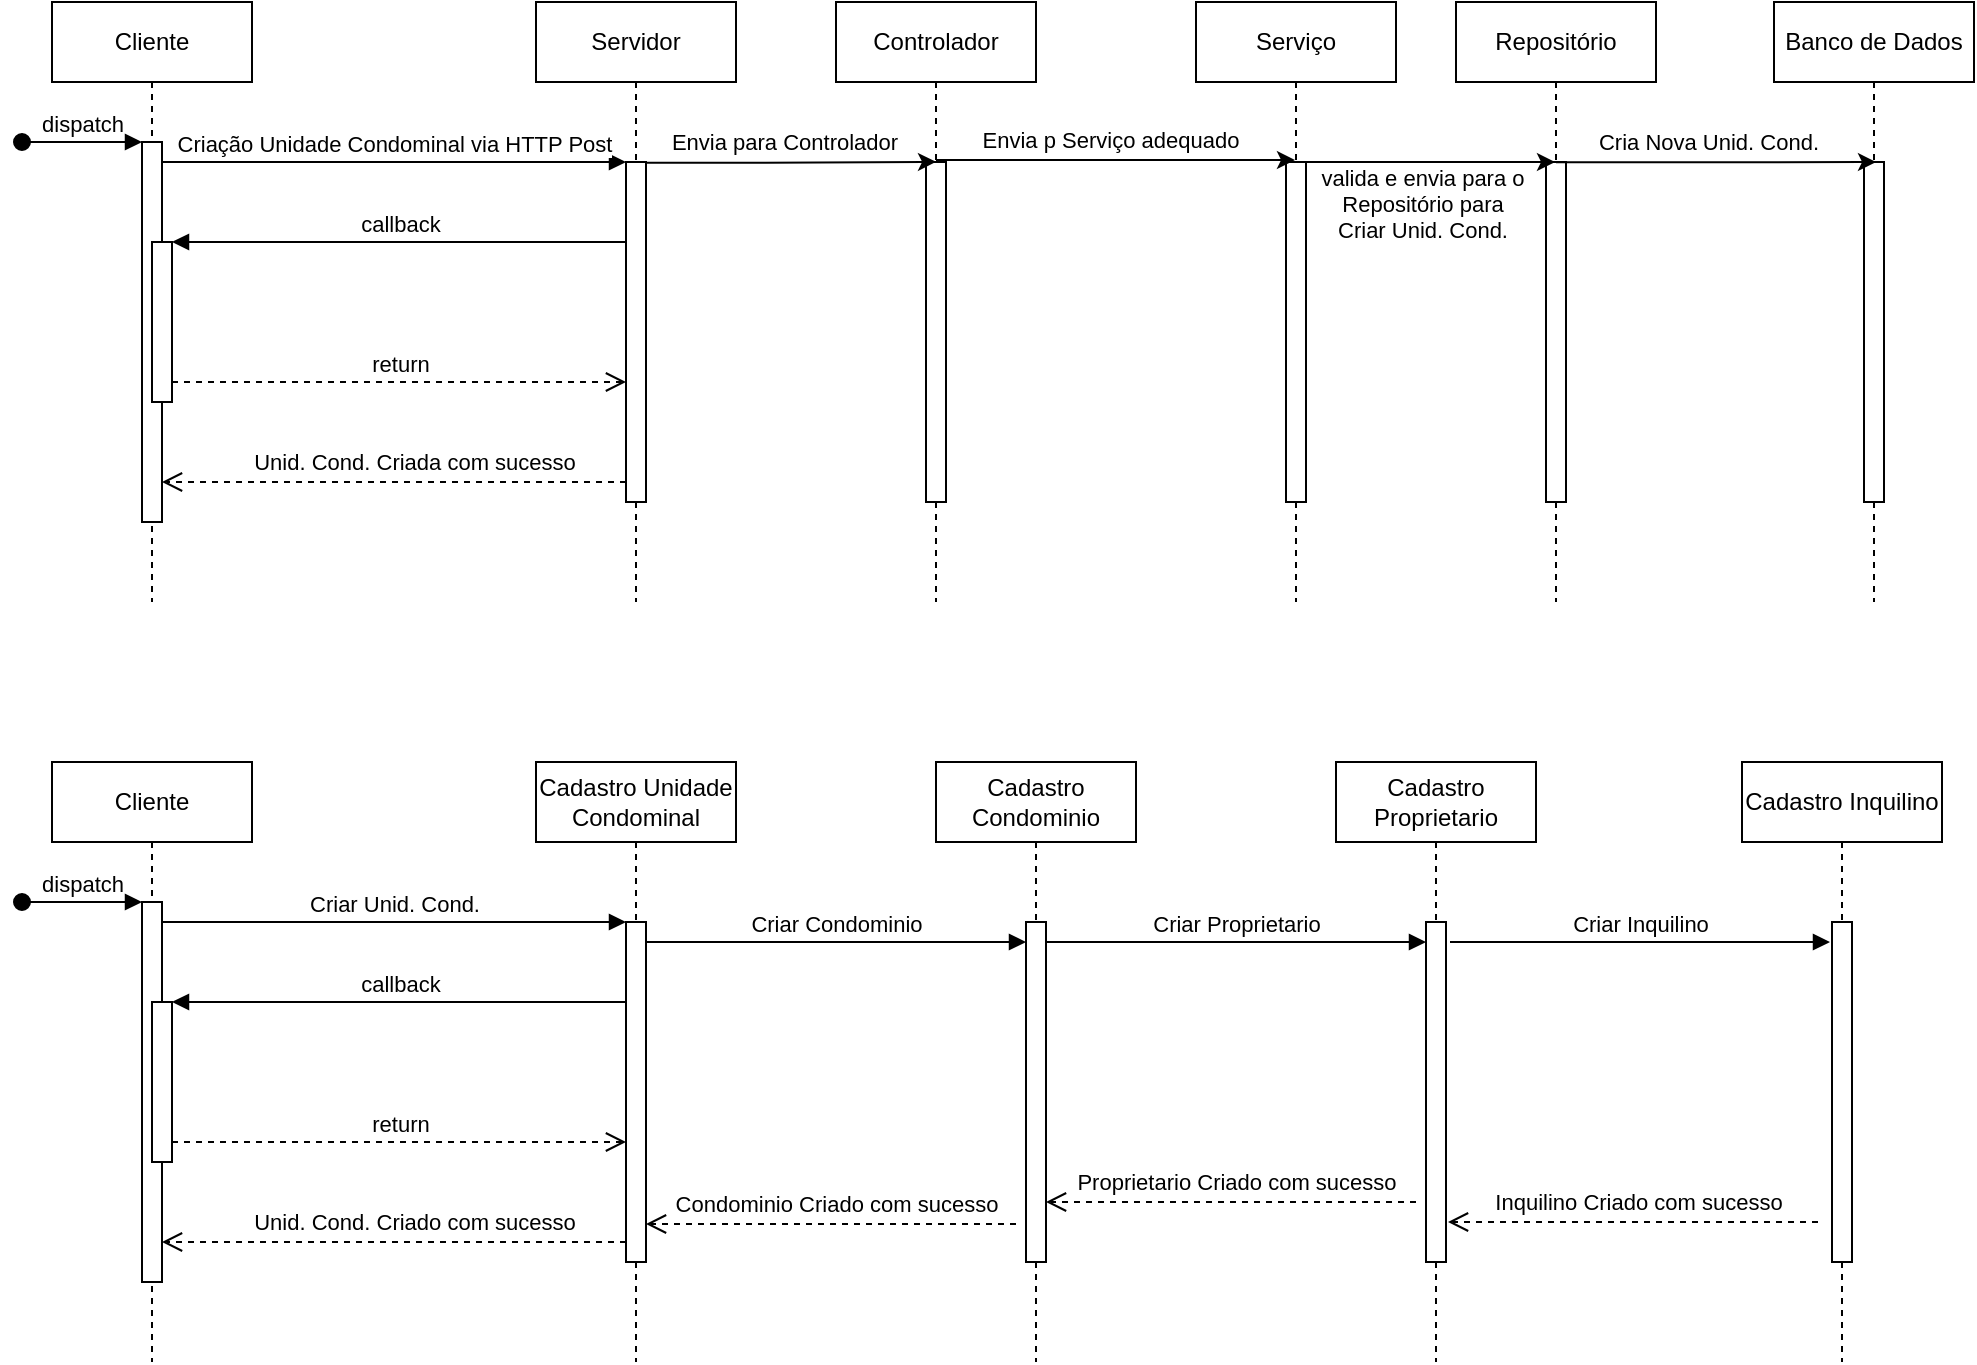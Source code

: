 <mxfile version="22.1.17" type="google">
  <diagram name="Page-1" id="2YBvvXClWsGukQMizWep">
    <mxGraphModel grid="1" page="1" gridSize="10" guides="1" tooltips="1" connect="1" arrows="1" fold="1" pageScale="1" pageWidth="1100" pageHeight="850" math="0" shadow="0">
      <root>
        <mxCell id="0" />
        <mxCell id="1" parent="0" />
        <mxCell id="aM9ryv3xv72pqoxQDRHE-1" value="Cliente" style="shape=umlLifeline;perimeter=lifelinePerimeter;whiteSpace=wrap;html=1;container=0;dropTarget=0;collapsible=0;recursiveResize=0;outlineConnect=0;portConstraint=eastwest;newEdgeStyle={&quot;edgeStyle&quot;:&quot;elbowEdgeStyle&quot;,&quot;elbow&quot;:&quot;vertical&quot;,&quot;curved&quot;:0,&quot;rounded&quot;:0};" vertex="1" parent="1">
          <mxGeometry x="48" y="30" width="100" height="300" as="geometry" />
        </mxCell>
        <mxCell id="aM9ryv3xv72pqoxQDRHE-2" value="" style="html=1;points=[];perimeter=orthogonalPerimeter;outlineConnect=0;targetShapes=umlLifeline;portConstraint=eastwest;newEdgeStyle={&quot;edgeStyle&quot;:&quot;elbowEdgeStyle&quot;,&quot;elbow&quot;:&quot;vertical&quot;,&quot;curved&quot;:0,&quot;rounded&quot;:0};" vertex="1" parent="aM9ryv3xv72pqoxQDRHE-1">
          <mxGeometry x="45" y="70" width="10" height="190" as="geometry" />
        </mxCell>
        <mxCell id="aM9ryv3xv72pqoxQDRHE-3" value="dispatch" style="html=1;verticalAlign=bottom;startArrow=oval;endArrow=block;startSize=8;edgeStyle=elbowEdgeStyle;elbow=vertical;curved=0;rounded=0;" edge="1" parent="aM9ryv3xv72pqoxQDRHE-1" target="aM9ryv3xv72pqoxQDRHE-2">
          <mxGeometry relative="1" as="geometry">
            <mxPoint x="-15" y="70" as="sourcePoint" />
          </mxGeometry>
        </mxCell>
        <mxCell id="aM9ryv3xv72pqoxQDRHE-4" value="" style="html=1;points=[];perimeter=orthogonalPerimeter;outlineConnect=0;targetShapes=umlLifeline;portConstraint=eastwest;newEdgeStyle={&quot;edgeStyle&quot;:&quot;elbowEdgeStyle&quot;,&quot;elbow&quot;:&quot;vertical&quot;,&quot;curved&quot;:0,&quot;rounded&quot;:0};" vertex="1" parent="aM9ryv3xv72pqoxQDRHE-1">
          <mxGeometry x="50" y="120" width="10" height="80" as="geometry" />
        </mxCell>
        <mxCell id="aM9ryv3xv72pqoxQDRHE-5" value="Servidor" style="shape=umlLifeline;perimeter=lifelinePerimeter;whiteSpace=wrap;html=1;container=0;dropTarget=0;collapsible=0;recursiveResize=0;outlineConnect=0;portConstraint=eastwest;newEdgeStyle={&quot;edgeStyle&quot;:&quot;elbowEdgeStyle&quot;,&quot;elbow&quot;:&quot;vertical&quot;,&quot;curved&quot;:0,&quot;rounded&quot;:0};" vertex="1" parent="1">
          <mxGeometry x="290" y="30" width="100" height="300" as="geometry" />
        </mxCell>
        <mxCell id="aM9ryv3xv72pqoxQDRHE-6" value="" style="html=1;points=[];perimeter=orthogonalPerimeter;outlineConnect=0;targetShapes=umlLifeline;portConstraint=eastwest;newEdgeStyle={&quot;edgeStyle&quot;:&quot;elbowEdgeStyle&quot;,&quot;elbow&quot;:&quot;vertical&quot;,&quot;curved&quot;:0,&quot;rounded&quot;:0};" vertex="1" parent="aM9ryv3xv72pqoxQDRHE-5">
          <mxGeometry x="45" y="80" width="10" height="170" as="geometry" />
        </mxCell>
        <mxCell id="aM9ryv3xv72pqoxQDRHE-7" value="Criação Unidade Condominal via HTTP Post" style="html=1;verticalAlign=bottom;endArrow=block;edgeStyle=elbowEdgeStyle;elbow=vertical;curved=0;rounded=0;" edge="1" parent="1" source="aM9ryv3xv72pqoxQDRHE-2" target="aM9ryv3xv72pqoxQDRHE-6">
          <mxGeometry x="-0.003" relative="1" as="geometry">
            <mxPoint x="303" y="120" as="sourcePoint" />
            <Array as="points">
              <mxPoint x="288" y="110" />
            </Array>
            <mxPoint as="offset" />
          </mxGeometry>
        </mxCell>
        <mxCell id="aM9ryv3xv72pqoxQDRHE-8" value="" style="html=1;verticalAlign=bottom;endArrow=open;dashed=1;endSize=8;edgeStyle=elbowEdgeStyle;elbow=horizontal;curved=0;rounded=0;" edge="1" parent="1" source="aM9ryv3xv72pqoxQDRHE-6" target="aM9ryv3xv72pqoxQDRHE-2">
          <mxGeometry relative="1" as="geometry">
            <mxPoint x="303" y="195" as="targetPoint" />
            <Array as="points">
              <mxPoint x="298" y="270" />
            </Array>
          </mxGeometry>
        </mxCell>
        <mxCell id="oDkmWoli0til14ttlx_H-36" value="Unid. Cond.&amp;nbsp;Criada com sucesso" style="edgeLabel;html=1;align=center;verticalAlign=middle;resizable=0;points=[];" connectable="0" vertex="1" parent="aM9ryv3xv72pqoxQDRHE-8">
          <mxGeometry x="-0.315" y="1" relative="1" as="geometry">
            <mxPoint x="-27" y="-11" as="offset" />
          </mxGeometry>
        </mxCell>
        <mxCell id="aM9ryv3xv72pqoxQDRHE-9" value="callback" style="html=1;verticalAlign=bottom;endArrow=block;edgeStyle=elbowEdgeStyle;elbow=vertical;curved=0;rounded=0;" edge="1" parent="1" source="aM9ryv3xv72pqoxQDRHE-6" target="aM9ryv3xv72pqoxQDRHE-4">
          <mxGeometry relative="1" as="geometry">
            <mxPoint x="283" y="150" as="sourcePoint" />
            <Array as="points">
              <mxPoint x="298" y="150" />
            </Array>
          </mxGeometry>
        </mxCell>
        <mxCell id="aM9ryv3xv72pqoxQDRHE-10" value="return" style="html=1;verticalAlign=bottom;endArrow=open;dashed=1;endSize=8;edgeStyle=elbowEdgeStyle;elbow=vertical;curved=0;rounded=0;" edge="1" parent="1" source="aM9ryv3xv72pqoxQDRHE-4" target="aM9ryv3xv72pqoxQDRHE-6">
          <mxGeometry relative="1" as="geometry">
            <mxPoint x="283" y="225" as="targetPoint" />
            <Array as="points">
              <mxPoint x="288" y="220" />
            </Array>
          </mxGeometry>
        </mxCell>
        <mxCell id="oDkmWoli0til14ttlx_H-1" value="Serviço" style="shape=umlLifeline;perimeter=lifelinePerimeter;whiteSpace=wrap;html=1;container=0;dropTarget=0;collapsible=0;recursiveResize=0;outlineConnect=0;portConstraint=eastwest;newEdgeStyle={&quot;edgeStyle&quot;:&quot;elbowEdgeStyle&quot;,&quot;elbow&quot;:&quot;vertical&quot;,&quot;curved&quot;:0,&quot;rounded&quot;:0};" vertex="1" parent="1">
          <mxGeometry x="620" y="30" width="100" height="300" as="geometry" />
        </mxCell>
        <mxCell id="oDkmWoli0til14ttlx_H-2" value="" style="html=1;points=[];perimeter=orthogonalPerimeter;outlineConnect=0;targetShapes=umlLifeline;portConstraint=eastwest;newEdgeStyle={&quot;edgeStyle&quot;:&quot;elbowEdgeStyle&quot;,&quot;elbow&quot;:&quot;vertical&quot;,&quot;curved&quot;:0,&quot;rounded&quot;:0};" vertex="1" parent="oDkmWoli0til14ttlx_H-1">
          <mxGeometry x="45" y="80" width="10" height="170" as="geometry" />
        </mxCell>
        <mxCell id="oDkmWoli0til14ttlx_H-6" style="edgeStyle=elbowEdgeStyle;rounded=0;orthogonalLoop=1;jettySize=auto;html=1;elbow=horizontal;curved=0;" edge="1" parent="1" source="oDkmWoli0til14ttlx_H-13" target="oDkmWoli0til14ttlx_H-1">
          <mxGeometry relative="1" as="geometry">
            <mxPoint x="550" y="109" as="sourcePoint" />
            <mxPoint x="650" y="109" as="targetPoint" />
            <Array as="points">
              <mxPoint x="590" y="109" />
            </Array>
          </mxGeometry>
        </mxCell>
        <mxCell id="oDkmWoli0til14ttlx_H-8" value="Envia p Serviço adequado" style="edgeLabel;html=1;align=center;verticalAlign=middle;resizable=0;points=[];" connectable="0" vertex="1" parent="oDkmWoli0til14ttlx_H-6">
          <mxGeometry x="0.133" y="4" relative="1" as="geometry">
            <mxPoint x="-15" y="-6" as="offset" />
          </mxGeometry>
        </mxCell>
        <mxCell id="oDkmWoli0til14ttlx_H-9" value="Repositório" style="shape=umlLifeline;perimeter=lifelinePerimeter;whiteSpace=wrap;html=1;container=0;dropTarget=0;collapsible=0;recursiveResize=0;outlineConnect=0;portConstraint=eastwest;newEdgeStyle={&quot;edgeStyle&quot;:&quot;elbowEdgeStyle&quot;,&quot;elbow&quot;:&quot;vertical&quot;,&quot;curved&quot;:0,&quot;rounded&quot;:0};" vertex="1" parent="1">
          <mxGeometry x="750" y="30" width="100" height="300" as="geometry" />
        </mxCell>
        <mxCell id="oDkmWoli0til14ttlx_H-10" value="" style="html=1;points=[];perimeter=orthogonalPerimeter;outlineConnect=0;targetShapes=umlLifeline;portConstraint=eastwest;newEdgeStyle={&quot;edgeStyle&quot;:&quot;elbowEdgeStyle&quot;,&quot;elbow&quot;:&quot;vertical&quot;,&quot;curved&quot;:0,&quot;rounded&quot;:0};" vertex="1" parent="oDkmWoli0til14ttlx_H-9">
          <mxGeometry x="45" y="80" width="10" height="170" as="geometry" />
        </mxCell>
        <mxCell id="oDkmWoli0til14ttlx_H-11" value="Banco de Dados" style="shape=umlLifeline;perimeter=lifelinePerimeter;whiteSpace=wrap;html=1;container=0;dropTarget=0;collapsible=0;recursiveResize=0;outlineConnect=0;portConstraint=eastwest;newEdgeStyle={&quot;edgeStyle&quot;:&quot;elbowEdgeStyle&quot;,&quot;elbow&quot;:&quot;vertical&quot;,&quot;curved&quot;:0,&quot;rounded&quot;:0};" vertex="1" parent="1">
          <mxGeometry x="909" y="30" width="100" height="300" as="geometry" />
        </mxCell>
        <mxCell id="oDkmWoli0til14ttlx_H-12" value="" style="html=1;points=[];perimeter=orthogonalPerimeter;outlineConnect=0;targetShapes=umlLifeline;portConstraint=eastwest;newEdgeStyle={&quot;edgeStyle&quot;:&quot;elbowEdgeStyle&quot;,&quot;elbow&quot;:&quot;vertical&quot;,&quot;curved&quot;:0,&quot;rounded&quot;:0};" vertex="1" parent="oDkmWoli0til14ttlx_H-11">
          <mxGeometry x="45" y="80" width="10" height="170" as="geometry" />
        </mxCell>
        <mxCell id="oDkmWoli0til14ttlx_H-13" value="Controlador" style="shape=umlLifeline;perimeter=lifelinePerimeter;whiteSpace=wrap;html=1;container=0;dropTarget=0;collapsible=0;recursiveResize=0;outlineConnect=0;portConstraint=eastwest;newEdgeStyle={&quot;edgeStyle&quot;:&quot;elbowEdgeStyle&quot;,&quot;elbow&quot;:&quot;vertical&quot;,&quot;curved&quot;:0,&quot;rounded&quot;:0};" vertex="1" parent="1">
          <mxGeometry x="440" y="30" width="100" height="300" as="geometry" />
        </mxCell>
        <mxCell id="oDkmWoli0til14ttlx_H-14" value="" style="html=1;points=[];perimeter=orthogonalPerimeter;outlineConnect=0;targetShapes=umlLifeline;portConstraint=eastwest;newEdgeStyle={&quot;edgeStyle&quot;:&quot;elbowEdgeStyle&quot;,&quot;elbow&quot;:&quot;vertical&quot;,&quot;curved&quot;:0,&quot;rounded&quot;:0};" vertex="1" parent="oDkmWoli0til14ttlx_H-13">
          <mxGeometry x="45" y="80" width="10" height="170" as="geometry" />
        </mxCell>
        <mxCell id="oDkmWoli0til14ttlx_H-15" style="edgeStyle=elbowEdgeStyle;rounded=0;orthogonalLoop=1;jettySize=auto;html=1;elbow=horizontal;curved=0;exitX=1.529;exitY=0.061;exitDx=0;exitDy=0;exitPerimeter=0;entryX=0.5;entryY=0.176;entryDx=0;entryDy=0;entryPerimeter=0;" edge="1" parent="1">
          <mxGeometry relative="1" as="geometry">
            <mxPoint x="345" y="110.37" as="sourcePoint" />
            <mxPoint x="490" y="109.92" as="targetPoint" />
            <Array as="points">
              <mxPoint x="404.71" y="170" />
            </Array>
          </mxGeometry>
        </mxCell>
        <mxCell id="oDkmWoli0til14ttlx_H-16" value="Envia para Controlador" style="edgeLabel;html=1;align=center;verticalAlign=middle;resizable=0;points=[];" connectable="0" vertex="1" parent="oDkmWoli0til14ttlx_H-15">
          <mxGeometry x="0.133" y="4" relative="1" as="geometry">
            <mxPoint x="-13" y="-6" as="offset" />
          </mxGeometry>
        </mxCell>
        <mxCell id="oDkmWoli0til14ttlx_H-17" style="edgeStyle=elbowEdgeStyle;rounded=0;orthogonalLoop=1;jettySize=auto;html=1;elbow=horizontal;curved=0;" edge="1" parent="1" target="oDkmWoli0til14ttlx_H-9">
          <mxGeometry relative="1" as="geometry">
            <mxPoint x="669" y="110" as="sourcePoint" />
            <mxPoint x="760" y="120" as="targetPoint" />
            <Array as="points">
              <mxPoint x="770" y="110" />
            </Array>
          </mxGeometry>
        </mxCell>
        <mxCell id="oDkmWoli0til14ttlx_H-18" value="valida e envia para o&lt;br&gt;Repositório para&lt;br&gt;Criar Unid. Cond." style="edgeLabel;html=1;align=center;verticalAlign=middle;resizable=0;points=[];" connectable="0" vertex="1" parent="oDkmWoli0til14ttlx_H-17">
          <mxGeometry x="0.133" y="4" relative="1" as="geometry">
            <mxPoint x="-10" y="25" as="offset" />
          </mxGeometry>
        </mxCell>
        <mxCell id="oDkmWoli0til14ttlx_H-19" style="edgeStyle=elbowEdgeStyle;rounded=0;orthogonalLoop=1;jettySize=auto;html=1;elbow=horizontal;curved=0;exitX=0.5;exitY=0.267;exitDx=0;exitDy=0;exitPerimeter=0;" edge="1" parent="1" source="oDkmWoli0til14ttlx_H-9">
          <mxGeometry relative="1" as="geometry">
            <mxPoint x="810" y="110" as="sourcePoint" />
            <mxPoint x="960" y="110" as="targetPoint" />
            <Array as="points">
              <mxPoint x="911" y="110" />
            </Array>
          </mxGeometry>
        </mxCell>
        <mxCell id="oDkmWoli0til14ttlx_H-20" value="Cria Nova Unid. Cond." style="edgeLabel;html=1;align=center;verticalAlign=middle;resizable=0;points=[];" connectable="0" vertex="1" parent="oDkmWoli0til14ttlx_H-19">
          <mxGeometry x="0.133" y="4" relative="1" as="geometry">
            <mxPoint x="-15" y="-6" as="offset" />
          </mxGeometry>
        </mxCell>
        <mxCell id="oDkmWoli0til14ttlx_H-102" value="Cliente" style="shape=umlLifeline;perimeter=lifelinePerimeter;whiteSpace=wrap;html=1;container=0;dropTarget=0;collapsible=0;recursiveResize=0;outlineConnect=0;portConstraint=eastwest;newEdgeStyle={&quot;edgeStyle&quot;:&quot;elbowEdgeStyle&quot;,&quot;elbow&quot;:&quot;vertical&quot;,&quot;curved&quot;:0,&quot;rounded&quot;:0};" vertex="1" parent="1">
          <mxGeometry x="48" y="410" width="100" height="300" as="geometry" />
        </mxCell>
        <mxCell id="oDkmWoli0til14ttlx_H-103" value="" style="html=1;points=[];perimeter=orthogonalPerimeter;outlineConnect=0;targetShapes=umlLifeline;portConstraint=eastwest;newEdgeStyle={&quot;edgeStyle&quot;:&quot;elbowEdgeStyle&quot;,&quot;elbow&quot;:&quot;vertical&quot;,&quot;curved&quot;:0,&quot;rounded&quot;:0};" vertex="1" parent="oDkmWoli0til14ttlx_H-102">
          <mxGeometry x="45" y="70" width="10" height="190" as="geometry" />
        </mxCell>
        <mxCell id="oDkmWoli0til14ttlx_H-104" value="dispatch" style="html=1;verticalAlign=bottom;startArrow=oval;endArrow=block;startSize=8;edgeStyle=elbowEdgeStyle;elbow=vertical;curved=0;rounded=0;" edge="1" parent="oDkmWoli0til14ttlx_H-102" target="oDkmWoli0til14ttlx_H-103">
          <mxGeometry relative="1" as="geometry">
            <mxPoint x="-15" y="70" as="sourcePoint" />
          </mxGeometry>
        </mxCell>
        <mxCell id="oDkmWoli0til14ttlx_H-105" value="" style="html=1;points=[];perimeter=orthogonalPerimeter;outlineConnect=0;targetShapes=umlLifeline;portConstraint=eastwest;newEdgeStyle={&quot;edgeStyle&quot;:&quot;elbowEdgeStyle&quot;,&quot;elbow&quot;:&quot;vertical&quot;,&quot;curved&quot;:0,&quot;rounded&quot;:0};" vertex="1" parent="oDkmWoli0til14ttlx_H-102">
          <mxGeometry x="50" y="120" width="10" height="80" as="geometry" />
        </mxCell>
        <mxCell id="oDkmWoli0til14ttlx_H-106" value="Cadastro Unidade Condominal" style="shape=umlLifeline;perimeter=lifelinePerimeter;whiteSpace=wrap;html=1;container=0;dropTarget=0;collapsible=0;recursiveResize=0;outlineConnect=0;portConstraint=eastwest;newEdgeStyle={&quot;edgeStyle&quot;:&quot;elbowEdgeStyle&quot;,&quot;elbow&quot;:&quot;vertical&quot;,&quot;curved&quot;:0,&quot;rounded&quot;:0};" vertex="1" parent="1">
          <mxGeometry x="290" y="410" width="100" height="300" as="geometry" />
        </mxCell>
        <mxCell id="oDkmWoli0til14ttlx_H-107" value="" style="html=1;points=[];perimeter=orthogonalPerimeter;outlineConnect=0;targetShapes=umlLifeline;portConstraint=eastwest;newEdgeStyle={&quot;edgeStyle&quot;:&quot;elbowEdgeStyle&quot;,&quot;elbow&quot;:&quot;vertical&quot;,&quot;curved&quot;:0,&quot;rounded&quot;:0};" vertex="1" parent="oDkmWoli0til14ttlx_H-106">
          <mxGeometry x="45" y="80" width="10" height="170" as="geometry" />
        </mxCell>
        <mxCell id="oDkmWoli0til14ttlx_H-108" value="Criar Unid. Cond." style="html=1;verticalAlign=bottom;endArrow=block;edgeStyle=elbowEdgeStyle;elbow=vertical;curved=0;rounded=0;" edge="1" parent="1" source="oDkmWoli0til14ttlx_H-103" target="oDkmWoli0til14ttlx_H-107">
          <mxGeometry x="-0.003" relative="1" as="geometry">
            <mxPoint x="303" y="500" as="sourcePoint" />
            <Array as="points">
              <mxPoint x="288" y="490" />
            </Array>
            <mxPoint as="offset" />
          </mxGeometry>
        </mxCell>
        <mxCell id="oDkmWoli0til14ttlx_H-109" value="" style="html=1;verticalAlign=bottom;endArrow=open;dashed=1;endSize=8;edgeStyle=elbowEdgeStyle;elbow=horizontal;curved=0;rounded=0;" edge="1" parent="1" source="oDkmWoli0til14ttlx_H-107" target="oDkmWoli0til14ttlx_H-103">
          <mxGeometry relative="1" as="geometry">
            <mxPoint x="303" y="575" as="targetPoint" />
            <Array as="points">
              <mxPoint x="298" y="650" />
            </Array>
          </mxGeometry>
        </mxCell>
        <mxCell id="oDkmWoli0til14ttlx_H-110" value="Unid. Cond.&amp;nbsp;Criado com sucesso" style="edgeLabel;html=1;align=center;verticalAlign=middle;resizable=0;points=[];" connectable="0" vertex="1" parent="oDkmWoli0til14ttlx_H-109">
          <mxGeometry x="-0.315" y="1" relative="1" as="geometry">
            <mxPoint x="-27" y="-11" as="offset" />
          </mxGeometry>
        </mxCell>
        <mxCell id="oDkmWoli0til14ttlx_H-111" value="callback" style="html=1;verticalAlign=bottom;endArrow=block;edgeStyle=elbowEdgeStyle;elbow=vertical;curved=0;rounded=0;" edge="1" parent="1" source="oDkmWoli0til14ttlx_H-107" target="oDkmWoli0til14ttlx_H-105">
          <mxGeometry relative="1" as="geometry">
            <mxPoint x="283" y="530" as="sourcePoint" />
            <Array as="points">
              <mxPoint x="298" y="530" />
            </Array>
          </mxGeometry>
        </mxCell>
        <mxCell id="oDkmWoli0til14ttlx_H-112" value="return" style="html=1;verticalAlign=bottom;endArrow=open;dashed=1;endSize=8;edgeStyle=elbowEdgeStyle;elbow=vertical;curved=0;rounded=0;" edge="1" parent="1" source="oDkmWoli0til14ttlx_H-105" target="oDkmWoli0til14ttlx_H-107">
          <mxGeometry relative="1" as="geometry">
            <mxPoint x="283" y="605" as="targetPoint" />
            <Array as="points">
              <mxPoint x="288" y="600" />
            </Array>
          </mxGeometry>
        </mxCell>
        <mxCell id="oDkmWoli0til14ttlx_H-113" value="Cadastro Proprietario" style="shape=umlLifeline;perimeter=lifelinePerimeter;whiteSpace=wrap;html=1;container=0;dropTarget=0;collapsible=0;recursiveResize=0;outlineConnect=0;portConstraint=eastwest;newEdgeStyle={&quot;edgeStyle&quot;:&quot;elbowEdgeStyle&quot;,&quot;elbow&quot;:&quot;vertical&quot;,&quot;curved&quot;:0,&quot;rounded&quot;:0};" vertex="1" parent="1">
          <mxGeometry x="690" y="410" width="100" height="300" as="geometry" />
        </mxCell>
        <mxCell id="oDkmWoli0til14ttlx_H-114" value="" style="html=1;points=[];perimeter=orthogonalPerimeter;outlineConnect=0;targetShapes=umlLifeline;portConstraint=eastwest;newEdgeStyle={&quot;edgeStyle&quot;:&quot;elbowEdgeStyle&quot;,&quot;elbow&quot;:&quot;vertical&quot;,&quot;curved&quot;:0,&quot;rounded&quot;:0};" vertex="1" parent="oDkmWoli0til14ttlx_H-113">
          <mxGeometry x="45" y="80" width="10" height="170" as="geometry" />
        </mxCell>
        <mxCell id="oDkmWoli0til14ttlx_H-117" value="Cadastro Inquilino" style="shape=umlLifeline;perimeter=lifelinePerimeter;whiteSpace=wrap;html=1;container=0;dropTarget=0;collapsible=0;recursiveResize=0;outlineConnect=0;portConstraint=eastwest;newEdgeStyle={&quot;edgeStyle&quot;:&quot;elbowEdgeStyle&quot;,&quot;elbow&quot;:&quot;vertical&quot;,&quot;curved&quot;:0,&quot;rounded&quot;:0};" vertex="1" parent="1">
          <mxGeometry x="893" y="410" width="100" height="300" as="geometry" />
        </mxCell>
        <mxCell id="oDkmWoli0til14ttlx_H-118" value="" style="html=1;points=[];perimeter=orthogonalPerimeter;outlineConnect=0;targetShapes=umlLifeline;portConstraint=eastwest;newEdgeStyle={&quot;edgeStyle&quot;:&quot;elbowEdgeStyle&quot;,&quot;elbow&quot;:&quot;vertical&quot;,&quot;curved&quot;:0,&quot;rounded&quot;:0};" vertex="1" parent="oDkmWoli0til14ttlx_H-117">
          <mxGeometry x="45" y="80" width="10" height="170" as="geometry" />
        </mxCell>
        <mxCell id="oDkmWoli0til14ttlx_H-121" value="Cadastro Condominio" style="shape=umlLifeline;perimeter=lifelinePerimeter;whiteSpace=wrap;html=1;container=0;dropTarget=0;collapsible=0;recursiveResize=0;outlineConnect=0;portConstraint=eastwest;newEdgeStyle={&quot;edgeStyle&quot;:&quot;elbowEdgeStyle&quot;,&quot;elbow&quot;:&quot;vertical&quot;,&quot;curved&quot;:0,&quot;rounded&quot;:0};" vertex="1" parent="1">
          <mxGeometry x="490" y="410" width="100" height="300" as="geometry" />
        </mxCell>
        <mxCell id="oDkmWoli0til14ttlx_H-122" value="" style="html=1;points=[];perimeter=orthogonalPerimeter;outlineConnect=0;targetShapes=umlLifeline;portConstraint=eastwest;newEdgeStyle={&quot;edgeStyle&quot;:&quot;elbowEdgeStyle&quot;,&quot;elbow&quot;:&quot;vertical&quot;,&quot;curved&quot;:0,&quot;rounded&quot;:0};" vertex="1" parent="oDkmWoli0til14ttlx_H-121">
          <mxGeometry x="45" y="80" width="10" height="170" as="geometry" />
        </mxCell>
        <mxCell id="oDkmWoli0til14ttlx_H-129" value="Criar Condominio" style="html=1;verticalAlign=bottom;endArrow=block;edgeStyle=elbowEdgeStyle;elbow=vertical;curved=0;rounded=0;" edge="1" parent="1" target="oDkmWoli0til14ttlx_H-122">
          <mxGeometry x="-0.003" relative="1" as="geometry">
            <mxPoint x="345" y="500" as="sourcePoint" />
            <Array as="points">
              <mxPoint x="530" y="500" />
            </Array>
            <mxPoint as="offset" />
            <mxPoint x="530" y="500" as="targetPoint" />
          </mxGeometry>
        </mxCell>
        <mxCell id="oDkmWoli0til14ttlx_H-130" value="" style="html=1;verticalAlign=bottom;endArrow=open;dashed=1;endSize=8;edgeStyle=elbowEdgeStyle;elbow=horizontal;curved=0;rounded=0;" edge="1" parent="1">
          <mxGeometry relative="1" as="geometry">
            <mxPoint x="345" y="641" as="targetPoint" />
            <Array as="points">
              <mxPoint x="520" y="641" />
              <mxPoint x="450" y="650" />
            </Array>
            <mxPoint x="530" y="641" as="sourcePoint" />
          </mxGeometry>
        </mxCell>
        <mxCell id="oDkmWoli0til14ttlx_H-131" value="Condominio Criado com sucesso" style="edgeLabel;html=1;align=center;verticalAlign=middle;resizable=0;points=[];" connectable="0" vertex="1" parent="oDkmWoli0til14ttlx_H-130">
          <mxGeometry x="-0.315" y="1" relative="1" as="geometry">
            <mxPoint x="-27" y="-11" as="offset" />
          </mxGeometry>
        </mxCell>
        <mxCell id="oDkmWoli0til14ttlx_H-132" value="Criar Proprietario" style="html=1;verticalAlign=bottom;endArrow=block;edgeStyle=elbowEdgeStyle;elbow=vertical;curved=0;rounded=0;" edge="1" parent="1">
          <mxGeometry x="-0.003" relative="1" as="geometry">
            <mxPoint x="545" y="500" as="sourcePoint" />
            <Array as="points">
              <mxPoint x="730" y="500" />
            </Array>
            <mxPoint as="offset" />
            <mxPoint x="735" y="500" as="targetPoint" />
          </mxGeometry>
        </mxCell>
        <mxCell id="oDkmWoli0til14ttlx_H-133" value="Criar Inquilino" style="html=1;verticalAlign=bottom;endArrow=block;edgeStyle=elbowEdgeStyle;elbow=vertical;curved=0;rounded=0;" edge="1" parent="1">
          <mxGeometry x="-0.003" relative="1" as="geometry">
            <mxPoint x="747" y="500" as="sourcePoint" />
            <Array as="points">
              <mxPoint x="932" y="500" />
            </Array>
            <mxPoint as="offset" />
            <mxPoint x="937" y="500" as="targetPoint" />
          </mxGeometry>
        </mxCell>
        <mxCell id="oDkmWoli0til14ttlx_H-134" value="" style="html=1;verticalAlign=bottom;endArrow=open;dashed=1;endSize=8;edgeStyle=elbowEdgeStyle;elbow=horizontal;curved=0;rounded=0;" edge="1" parent="1">
          <mxGeometry relative="1" as="geometry">
            <mxPoint x="545" y="630" as="targetPoint" />
            <Array as="points">
              <mxPoint x="720" y="630" />
              <mxPoint x="650" y="639" />
            </Array>
            <mxPoint x="730" y="630" as="sourcePoint" />
          </mxGeometry>
        </mxCell>
        <mxCell id="oDkmWoli0til14ttlx_H-135" value="Proprietario Criado com sucesso" style="edgeLabel;html=1;align=center;verticalAlign=middle;resizable=0;points=[];" connectable="0" vertex="1" parent="oDkmWoli0til14ttlx_H-134">
          <mxGeometry x="-0.315" y="1" relative="1" as="geometry">
            <mxPoint x="-27" y="-11" as="offset" />
          </mxGeometry>
        </mxCell>
        <mxCell id="oDkmWoli0til14ttlx_H-136" value="" style="html=1;verticalAlign=bottom;endArrow=open;dashed=1;endSize=8;edgeStyle=elbowEdgeStyle;elbow=horizontal;curved=0;rounded=0;" edge="1" parent="1">
          <mxGeometry relative="1" as="geometry">
            <mxPoint x="746" y="640" as="targetPoint" />
            <Array as="points">
              <mxPoint x="921" y="640" />
              <mxPoint x="851" y="649" />
            </Array>
            <mxPoint x="931" y="640" as="sourcePoint" />
          </mxGeometry>
        </mxCell>
        <mxCell id="oDkmWoli0til14ttlx_H-137" value="Inquilino Criado com sucesso" style="edgeLabel;html=1;align=center;verticalAlign=middle;resizable=0;points=[];" connectable="0" vertex="1" parent="oDkmWoli0til14ttlx_H-136">
          <mxGeometry x="-0.315" y="1" relative="1" as="geometry">
            <mxPoint x="-27" y="-11" as="offset" />
          </mxGeometry>
        </mxCell>
      </root>
    </mxGraphModel>
  </diagram>
</mxfile>
